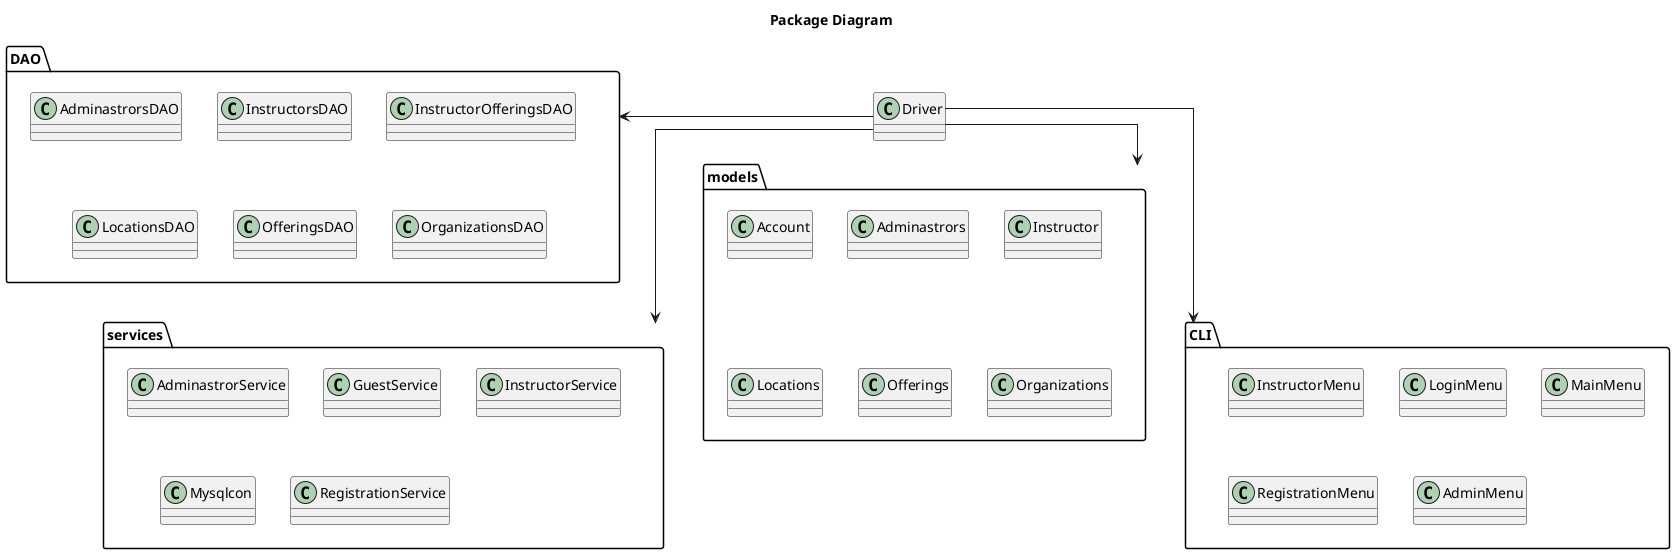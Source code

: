 @startuml
skinparam linetype ortho

title Package Diagram

package "DAO" {
  class AdminastrorsDAO
  class InstructorsDAO
  class InstructorOfferingsDAO
  class LocationsDAO
  class OfferingsDAO
  class OrganizationsDAO
}

package "models" {
    class Account
    class Adminastrors
    class Instructor
    class Locations
    class Offerings
    class Organizations
} 

package "services" {
    class AdminastrorService
    class GuestService
    class InstructorService
    class Mysqlcon
    class RegistrationService
}

package "CLI" {
  class InstructorMenu
  class LoginMenu
  class MainMenu
  class RegistrationMenu
  class AdminMenu
}

class Driver

Driver -> DAO
Driver --> models
Driver --> services
Driver -> CLI

@enduml

